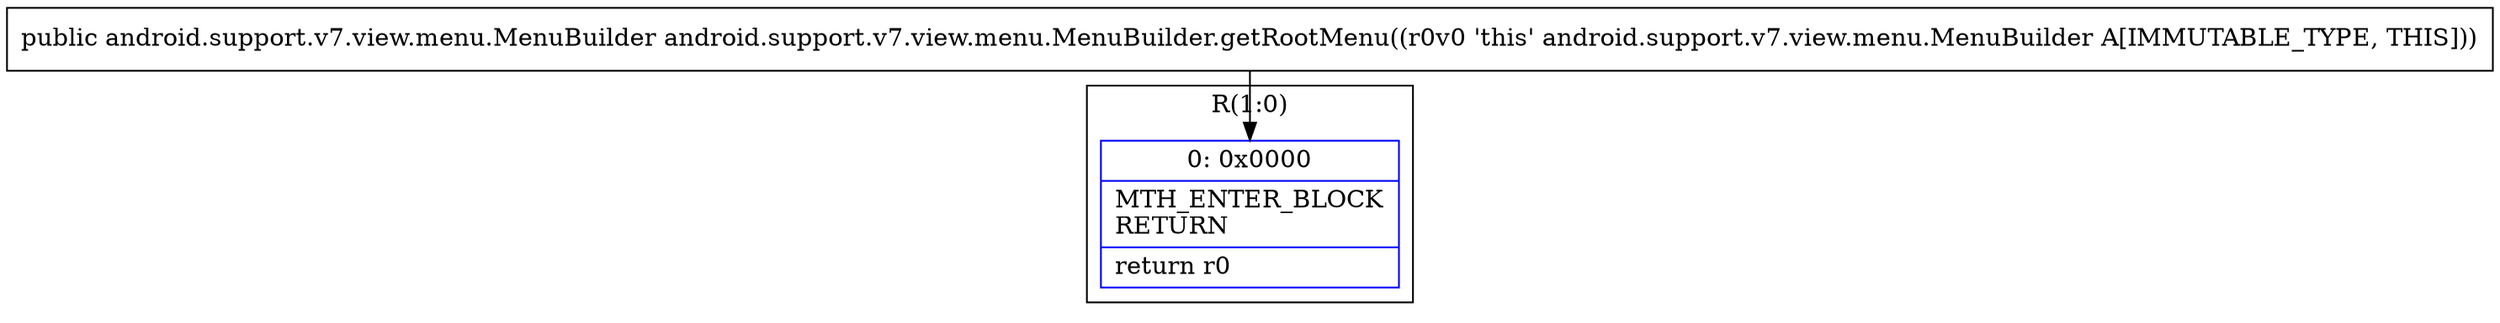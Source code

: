 digraph "CFG forandroid.support.v7.view.menu.MenuBuilder.getRootMenu()Landroid\/support\/v7\/view\/menu\/MenuBuilder;" {
subgraph cluster_Region_2023293859 {
label = "R(1:0)";
node [shape=record,color=blue];
Node_0 [shape=record,label="{0\:\ 0x0000|MTH_ENTER_BLOCK\lRETURN\l|return r0\l}"];
}
MethodNode[shape=record,label="{public android.support.v7.view.menu.MenuBuilder android.support.v7.view.menu.MenuBuilder.getRootMenu((r0v0 'this' android.support.v7.view.menu.MenuBuilder A[IMMUTABLE_TYPE, THIS])) }"];
MethodNode -> Node_0;
}

